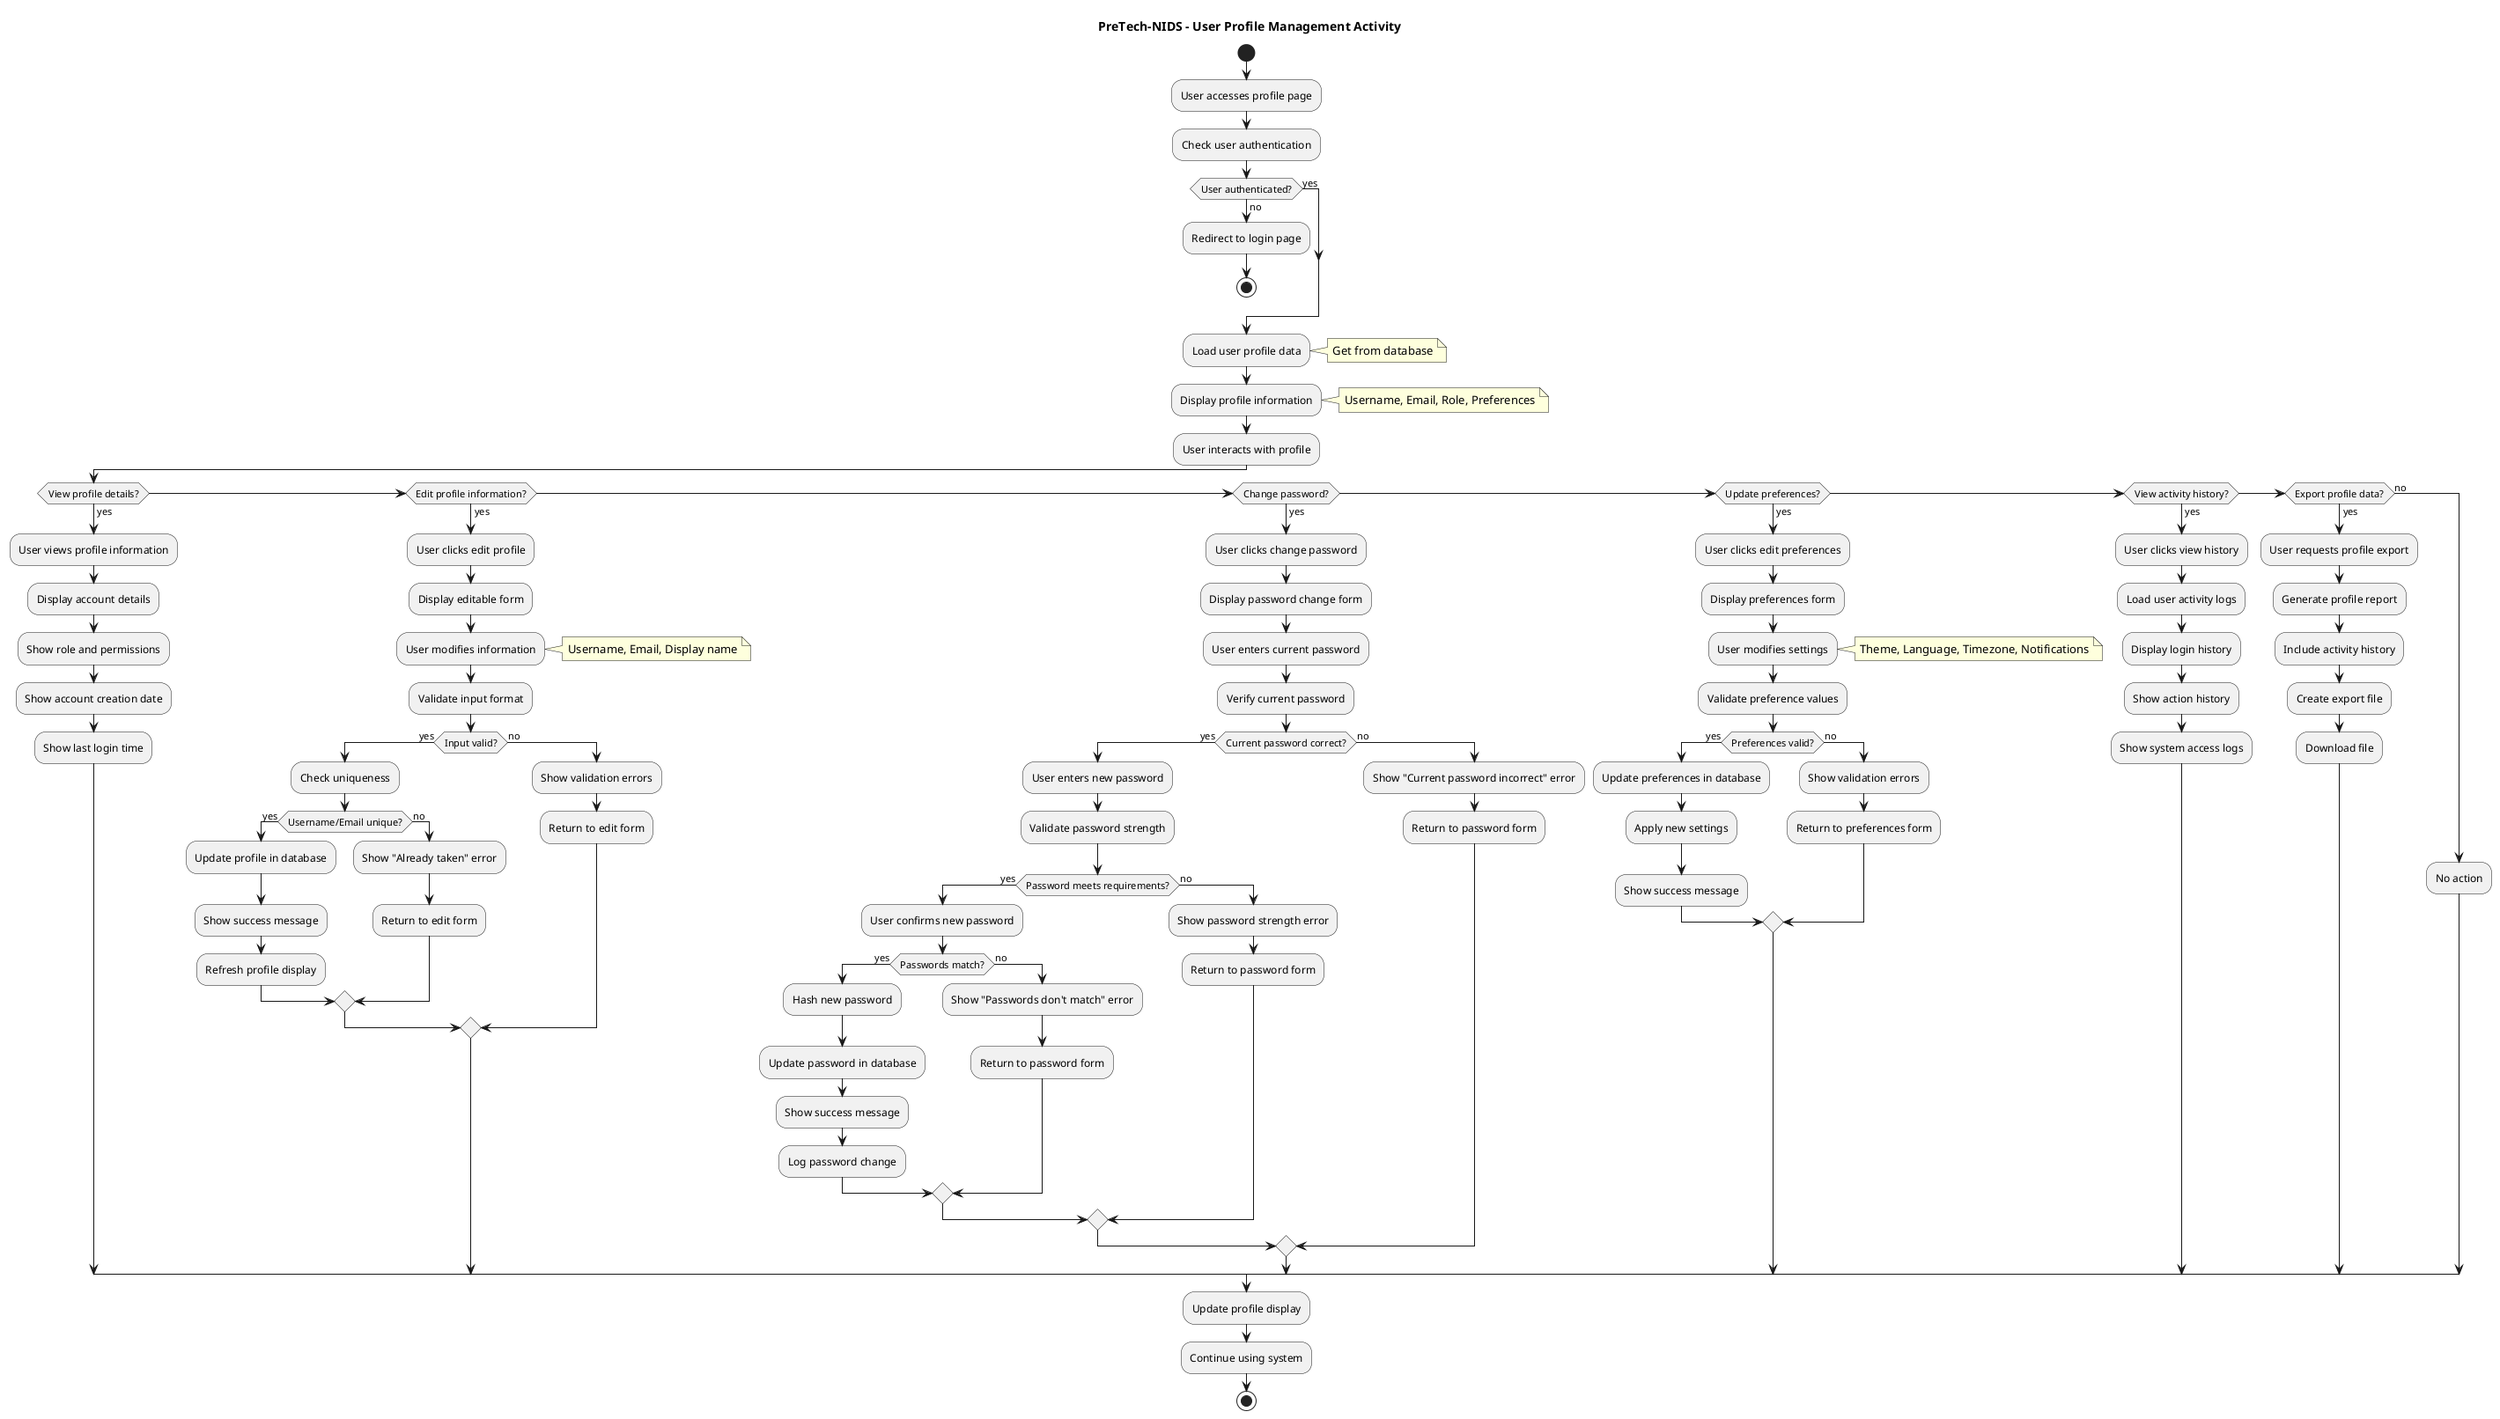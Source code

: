 @startuml
title PreTech-NIDS - User Profile Management Activity
hide circle

start
:User accesses profile page;

:Check user authentication;
if (User authenticated?) then (yes)
else (no)
  :Redirect to login page;
  stop
endif

:Load user profile data;
note right: Get from database

:Display profile information;
note right: Username, Email, Role, Preferences

:User interacts with profile;

if (View profile details?) then (yes)
  :User views profile information;
  :Display account details;
  :Show role and permissions;
  :Show account creation date;
  :Show last login time;
elseif (Edit profile information?) then (yes)
  :User clicks edit profile;
  :Display editable form;
  :User modifies information;
  note right: Username, Email, Display name
  :Validate input format;
  if (Input valid?) then (yes)
    :Check uniqueness;
    if (Username/Email unique?) then (yes)
      :Update profile in database;
      :Show success message;
      :Refresh profile display;
    else (no)
      :Show "Already taken" error;
      :Return to edit form;
    endif
  else (no)
    :Show validation errors;
    :Return to edit form;
  endif
elseif (Change password?) then (yes)
  :User clicks change password;
  :Display password change form;
  :User enters current password;
  :Verify current password;
  if (Current password correct?) then (yes)
    :User enters new password;
    :Validate password strength;
    if (Password meets requirements?) then (yes)
      :User confirms new password;
      if (Passwords match?) then (yes)
        :Hash new password;
        :Update password in database;
        :Show success message;
        :Log password change;
      else (no)
        :Show "Passwords don't match" error;
        :Return to password form;
      endif
    else (no)
      :Show password strength error;
      :Return to password form;
    endif
  else (no)
    :Show "Current password incorrect" error;
    :Return to password form;
  endif
elseif (Update preferences?) then (yes)
  :User clicks edit preferences;
  :Display preferences form;
  :User modifies settings;
  note right: Theme, Language, Timezone, Notifications
  :Validate preference values;
  if (Preferences valid?) then (yes)
    :Update preferences in database;
    :Apply new settings;
    :Show success message;
  else (no)
    :Show validation errors;
    :Return to preferences form;
  endif
elseif (View activity history?) then (yes)
  :User clicks view history;
  :Load user activity logs;
  :Display login history;
  :Show action history;
  :Show system access logs;
elseif (Export profile data?) then (yes)
  :User requests profile export;
  :Generate profile report;
  :Include activity history;
  :Create export file;
  :Download file;
else (no)
  :No action;
endif

:Update profile display;

:Continue using system;

stop
@enduml
